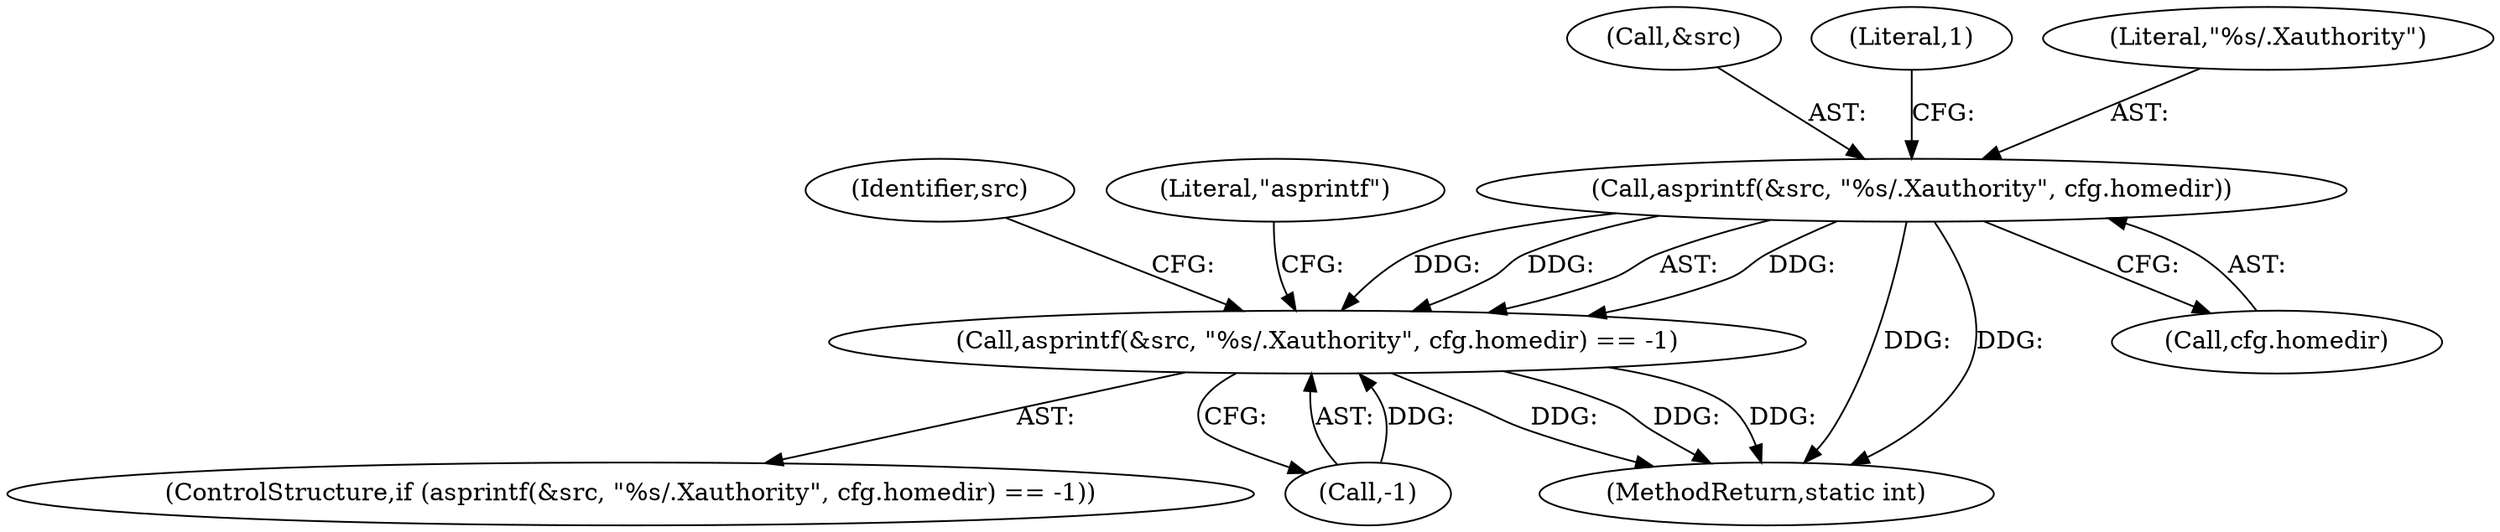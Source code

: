 digraph "0_firejail_b8a4ff9775318ca5e679183884a6a63f3da8f863_3@API" {
"1000131" [label="(Call,asprintf(&src, \"%s/.Xauthority\", cfg.homedir))"];
"1000130" [label="(Call,asprintf(&src, \"%s/.Xauthority\", cfg.homedir) == -1)"];
"1000130" [label="(Call,asprintf(&src, \"%s/.Xauthority\", cfg.homedir) == -1)"];
"1000173" [label="(MethodReturn,static int)"];
"1000132" [label="(Call,&src)"];
"1000135" [label="(Call,cfg.homedir)"];
"1000146" [label="(Identifier,src)"];
"1000131" [label="(Call,asprintf(&src, \"%s/.Xauthority\", cfg.homedir))"];
"1000139" [label="(Literal,1)"];
"1000129" [label="(ControlStructure,if (asprintf(&src, \"%s/.Xauthority\", cfg.homedir) == -1))"];
"1000141" [label="(Literal,\"asprintf\")"];
"1000138" [label="(Call,-1)"];
"1000134" [label="(Literal,\"%s/.Xauthority\")"];
"1000131" -> "1000130"  [label="AST: "];
"1000131" -> "1000135"  [label="CFG: "];
"1000132" -> "1000131"  [label="AST: "];
"1000134" -> "1000131"  [label="AST: "];
"1000135" -> "1000131"  [label="AST: "];
"1000139" -> "1000131"  [label="CFG: "];
"1000131" -> "1000173"  [label="DDG: "];
"1000131" -> "1000173"  [label="DDG: "];
"1000131" -> "1000130"  [label="DDG: "];
"1000131" -> "1000130"  [label="DDG: "];
"1000131" -> "1000130"  [label="DDG: "];
"1000130" -> "1000129"  [label="AST: "];
"1000130" -> "1000138"  [label="CFG: "];
"1000138" -> "1000130"  [label="AST: "];
"1000141" -> "1000130"  [label="CFG: "];
"1000146" -> "1000130"  [label="CFG: "];
"1000130" -> "1000173"  [label="DDG: "];
"1000130" -> "1000173"  [label="DDG: "];
"1000130" -> "1000173"  [label="DDG: "];
"1000138" -> "1000130"  [label="DDG: "];
}

